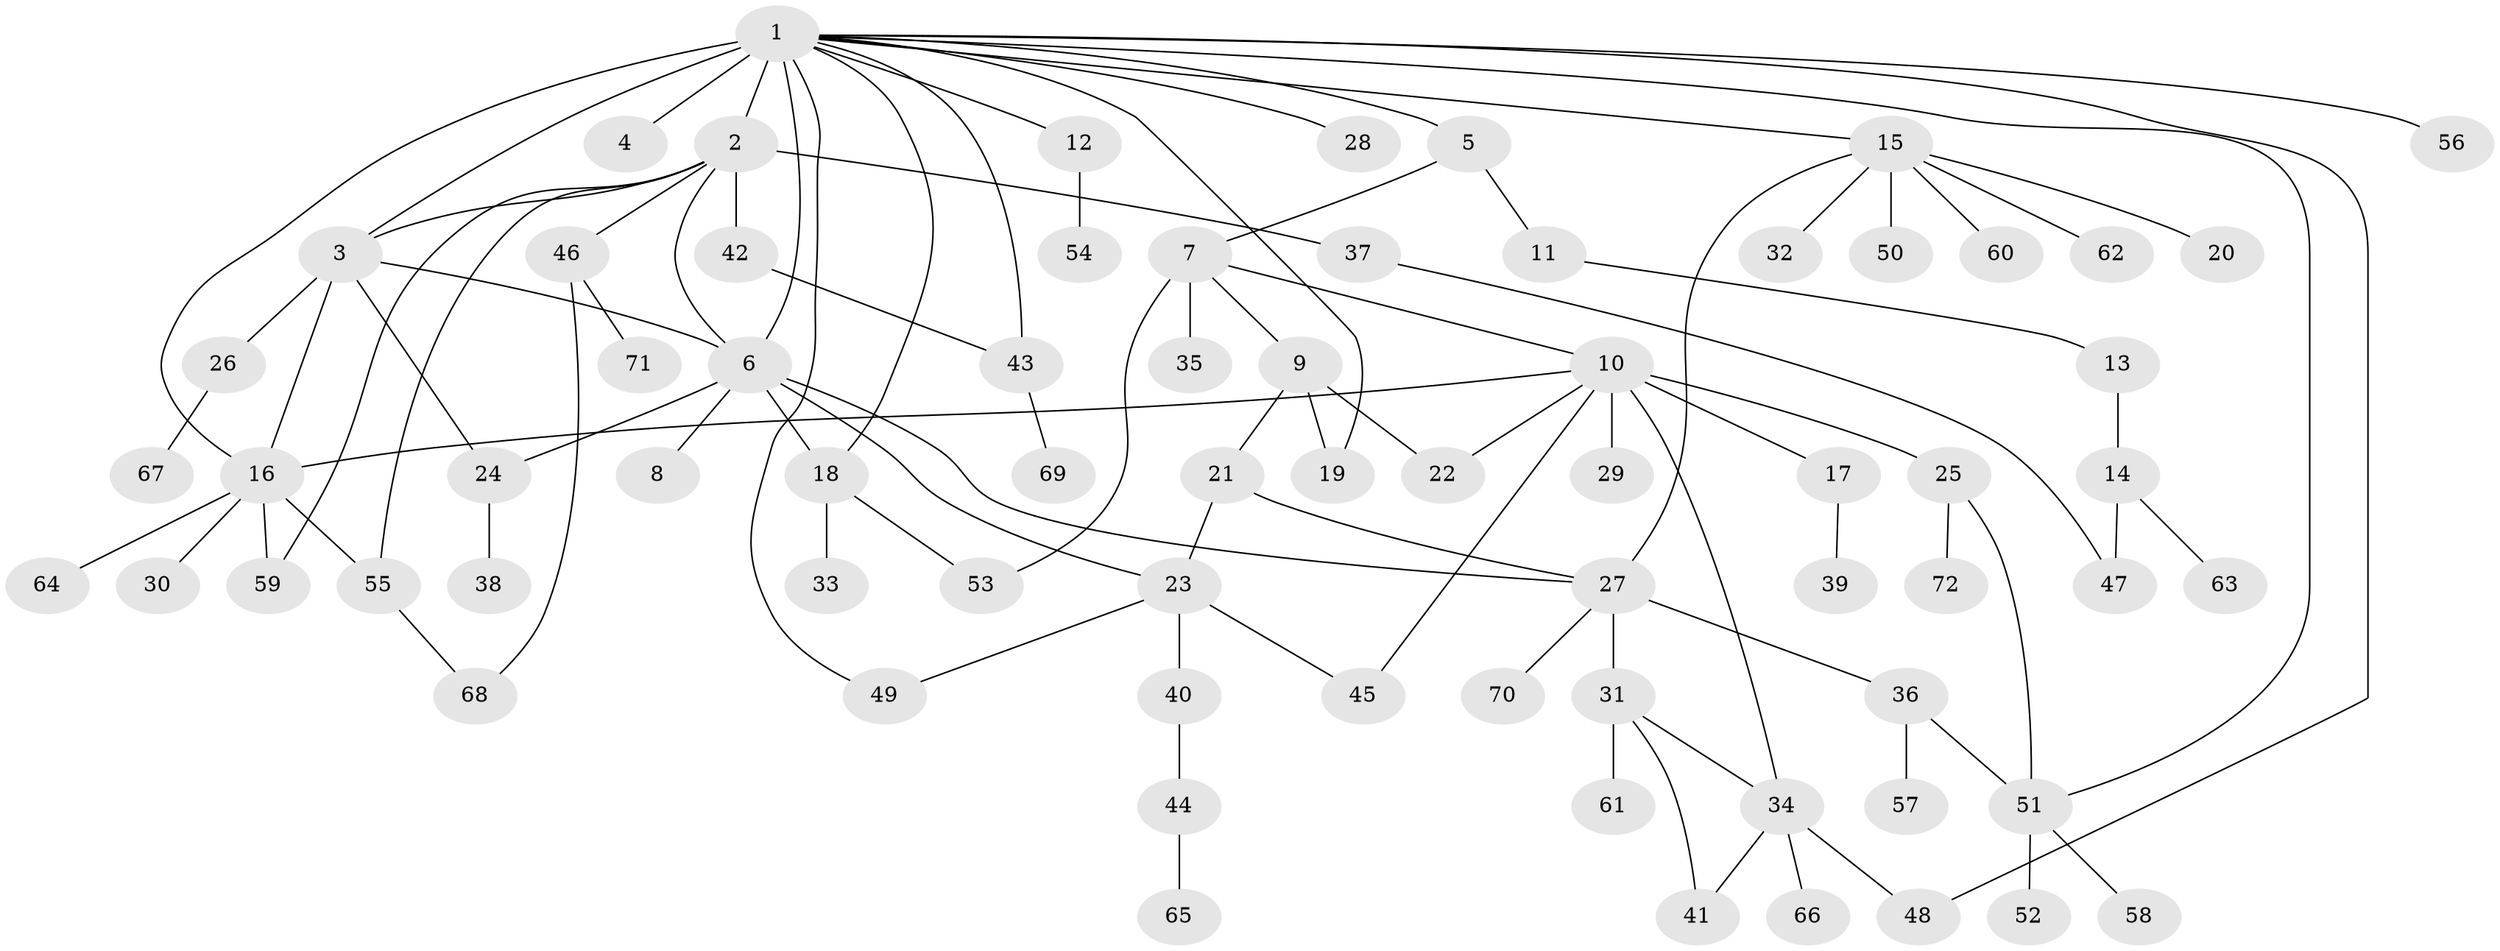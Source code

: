// original degree distribution, {26: 0.006944444444444444, 13: 0.013888888888888888, 2: 0.2222222222222222, 4: 0.04861111111111111, 6: 0.020833333333333332, 1: 0.5277777777777778, 5: 0.013888888888888888, 11: 0.006944444444444444, 3: 0.10416666666666667, 8: 0.006944444444444444, 9: 0.006944444444444444, 7: 0.020833333333333332}
// Generated by graph-tools (version 1.1) at 2025/35/03/09/25 02:35:17]
// undirected, 72 vertices, 96 edges
graph export_dot {
graph [start="1"]
  node [color=gray90,style=filled];
  1;
  2;
  3;
  4;
  5;
  6;
  7;
  8;
  9;
  10;
  11;
  12;
  13;
  14;
  15;
  16;
  17;
  18;
  19;
  20;
  21;
  22;
  23;
  24;
  25;
  26;
  27;
  28;
  29;
  30;
  31;
  32;
  33;
  34;
  35;
  36;
  37;
  38;
  39;
  40;
  41;
  42;
  43;
  44;
  45;
  46;
  47;
  48;
  49;
  50;
  51;
  52;
  53;
  54;
  55;
  56;
  57;
  58;
  59;
  60;
  61;
  62;
  63;
  64;
  65;
  66;
  67;
  68;
  69;
  70;
  71;
  72;
  1 -- 2 [weight=1.0];
  1 -- 3 [weight=9.0];
  1 -- 4 [weight=1.0];
  1 -- 5 [weight=1.0];
  1 -- 6 [weight=1.0];
  1 -- 12 [weight=1.0];
  1 -- 15 [weight=1.0];
  1 -- 16 [weight=1.0];
  1 -- 18 [weight=1.0];
  1 -- 19 [weight=1.0];
  1 -- 28 [weight=1.0];
  1 -- 43 [weight=1.0];
  1 -- 48 [weight=1.0];
  1 -- 49 [weight=1.0];
  1 -- 51 [weight=1.0];
  1 -- 56 [weight=1.0];
  2 -- 3 [weight=1.0];
  2 -- 6 [weight=1.0];
  2 -- 37 [weight=5.0];
  2 -- 42 [weight=1.0];
  2 -- 46 [weight=1.0];
  2 -- 55 [weight=1.0];
  2 -- 59 [weight=1.0];
  3 -- 6 [weight=1.0];
  3 -- 16 [weight=1.0];
  3 -- 24 [weight=1.0];
  3 -- 26 [weight=1.0];
  5 -- 7 [weight=1.0];
  5 -- 11 [weight=1.0];
  6 -- 8 [weight=5.0];
  6 -- 18 [weight=1.0];
  6 -- 23 [weight=1.0];
  6 -- 24 [weight=1.0];
  6 -- 27 [weight=1.0];
  7 -- 9 [weight=1.0];
  7 -- 10 [weight=1.0];
  7 -- 35 [weight=1.0];
  7 -- 53 [weight=1.0];
  9 -- 19 [weight=2.0];
  9 -- 21 [weight=2.0];
  9 -- 22 [weight=1.0];
  10 -- 16 [weight=1.0];
  10 -- 17 [weight=1.0];
  10 -- 22 [weight=1.0];
  10 -- 25 [weight=1.0];
  10 -- 29 [weight=2.0];
  10 -- 34 [weight=1.0];
  10 -- 45 [weight=1.0];
  11 -- 13 [weight=1.0];
  12 -- 54 [weight=1.0];
  13 -- 14 [weight=3.0];
  14 -- 47 [weight=1.0];
  14 -- 63 [weight=1.0];
  15 -- 20 [weight=1.0];
  15 -- 27 [weight=1.0];
  15 -- 32 [weight=1.0];
  15 -- 50 [weight=1.0];
  15 -- 60 [weight=1.0];
  15 -- 62 [weight=1.0];
  16 -- 30 [weight=1.0];
  16 -- 55 [weight=1.0];
  16 -- 59 [weight=2.0];
  16 -- 64 [weight=1.0];
  17 -- 39 [weight=1.0];
  18 -- 33 [weight=1.0];
  18 -- 53 [weight=1.0];
  21 -- 23 [weight=1.0];
  21 -- 27 [weight=1.0];
  23 -- 40 [weight=1.0];
  23 -- 45 [weight=1.0];
  23 -- 49 [weight=1.0];
  24 -- 38 [weight=1.0];
  25 -- 51 [weight=1.0];
  25 -- 72 [weight=1.0];
  26 -- 67 [weight=1.0];
  27 -- 31 [weight=1.0];
  27 -- 36 [weight=1.0];
  27 -- 70 [weight=1.0];
  31 -- 34 [weight=1.0];
  31 -- 41 [weight=1.0];
  31 -- 61 [weight=3.0];
  34 -- 41 [weight=2.0];
  34 -- 48 [weight=1.0];
  34 -- 66 [weight=1.0];
  36 -- 51 [weight=1.0];
  36 -- 57 [weight=1.0];
  37 -- 47 [weight=1.0];
  40 -- 44 [weight=1.0];
  42 -- 43 [weight=1.0];
  43 -- 69 [weight=1.0];
  44 -- 65 [weight=1.0];
  46 -- 68 [weight=1.0];
  46 -- 71 [weight=1.0];
  51 -- 52 [weight=1.0];
  51 -- 58 [weight=1.0];
  55 -- 68 [weight=1.0];
}

